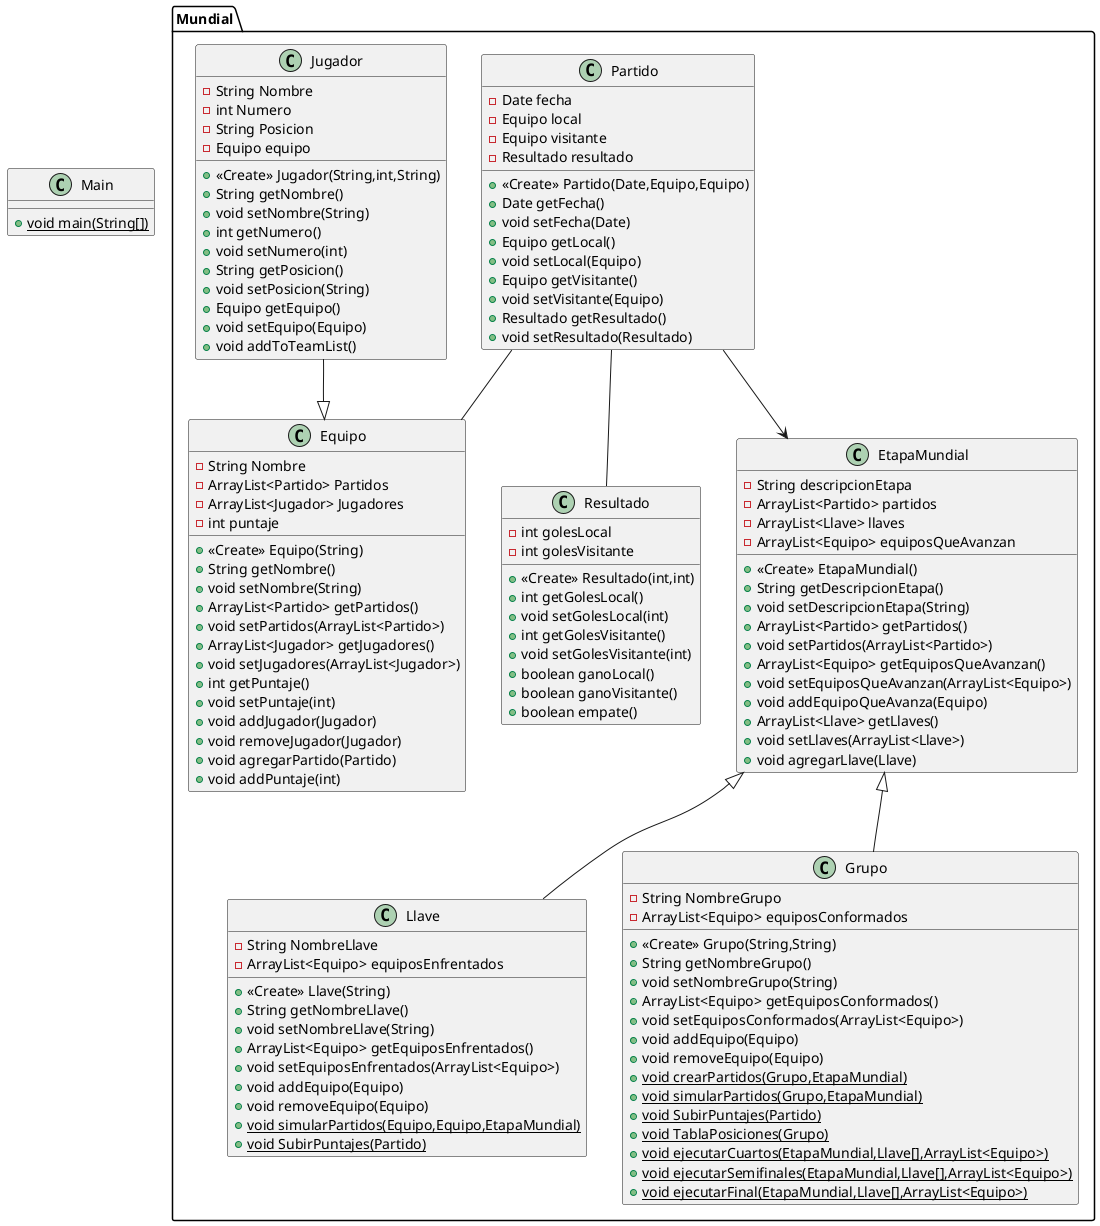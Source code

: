@startuml
class Mundial.Partido {
- Date fecha
- Equipo local
- Equipo visitante
- Resultado resultado
+ <<Create>> Partido(Date,Equipo,Equipo)
+ Date getFecha()
+ void setFecha(Date)
+ Equipo getLocal()
+ void setLocal(Equipo)
+ Equipo getVisitante()
+ void setVisitante(Equipo)
+ Resultado getResultado()
+ void setResultado(Resultado)
}
class Mundial.Jugador {
- String Nombre
- int Numero
- String Posicion
- Equipo equipo
+ <<Create>> Jugador(String,int,String)
+ String getNombre()
+ void setNombre(String)
+ int getNumero()
+ void setNumero(int)
+ String getPosicion()
+ void setPosicion(String)
+ Equipo getEquipo()
+ void setEquipo(Equipo)
+ void addToTeamList()
}
class Mundial.Equipo {
- String Nombre
- ArrayList<Partido> Partidos
- ArrayList<Jugador> Jugadores
- int puntaje
+ <<Create>> Equipo(String)
+ String getNombre()
+ void setNombre(String)
+ ArrayList<Partido> getPartidos()
+ void setPartidos(ArrayList<Partido>)
+ ArrayList<Jugador> getJugadores()
+ void setJugadores(ArrayList<Jugador>)
+ int getPuntaje()
+ void setPuntaje(int)
+ void addJugador(Jugador)
+ void removeJugador(Jugador)
+ void agregarPartido(Partido)
+ void addPuntaje(int)
}
class Mundial.Resultado {
- int golesLocal
- int golesVisitante
+ <<Create>> Resultado(int,int)
+ int getGolesLocal()
+ void setGolesLocal(int)
+ int getGolesVisitante()
+ void setGolesVisitante(int)
+ boolean ganoLocal()
+ boolean ganoVisitante()
+ boolean empate()
}
class Mundial.EtapaMundial {
- String descripcionEtapa
- ArrayList<Partido> partidos
- ArrayList<Llave> llaves
- ArrayList<Equipo> equiposQueAvanzan
+ <<Create>> EtapaMundial()
+ String getDescripcionEtapa()
+ void setDescripcionEtapa(String)
+ ArrayList<Partido> getPartidos()
+ void setPartidos(ArrayList<Partido>)
+ ArrayList<Equipo> getEquiposQueAvanzan()
+ void setEquiposQueAvanzan(ArrayList<Equipo>)
+ void addEquipoQueAvanza(Equipo)
+ ArrayList<Llave> getLlaves()
+ void setLlaves(ArrayList<Llave>)
+ void agregarLlave(Llave)
}
class Mundial.Llave {
- String NombreLlave
- ArrayList<Equipo> equiposEnfrentados
+ <<Create>> Llave(String)
+ String getNombreLlave()
+ void setNombreLlave(String)
+ ArrayList<Equipo> getEquiposEnfrentados()
+ void setEquiposEnfrentados(ArrayList<Equipo>)
+ void addEquipo(Equipo)
+ void removeEquipo(Equipo)
+ {static} void simularPartidos(Equipo,Equipo,EtapaMundial)
+ {static} void SubirPuntajes(Partido)
}
class Main {
+ {static} void main(String[])
}
class Mundial.Grupo {
- String NombreGrupo
- ArrayList<Equipo> equiposConformados
+ <<Create>> Grupo(String,String)
+ String getNombreGrupo()
+ void setNombreGrupo(String)
+ ArrayList<Equipo> getEquiposConformados()
+ void setEquiposConformados(ArrayList<Equipo>)
+ void addEquipo(Equipo)
+ void removeEquipo(Equipo)
+ {static} void crearPartidos(Grupo,EtapaMundial)
+ {static} void simularPartidos(Grupo,EtapaMundial)
+ {static} void SubirPuntajes(Partido)
+ {static} void TablaPosiciones(Grupo)
+ {static} void ejecutarCuartos(EtapaMundial,Llave[],ArrayList<Equipo>)
+ {static} void ejecutarSemifinales(EtapaMundial,Llave[],ArrayList<Equipo>)
+ {static} void ejecutarFinal(EtapaMundial,Llave[],ArrayList<Equipo>)
}


Mundial.EtapaMundial <|-- Mundial.Llave
Mundial.EtapaMundial <|-- Mundial.Grupo
Mundial.Partido -- Mundial.Resultado
Mundial.Partido -- Mundial.Equipo
Mundial.Partido --> Mundial.EtapaMundial
Mundial.Jugador --|> Mundial.Equipo
@enduml